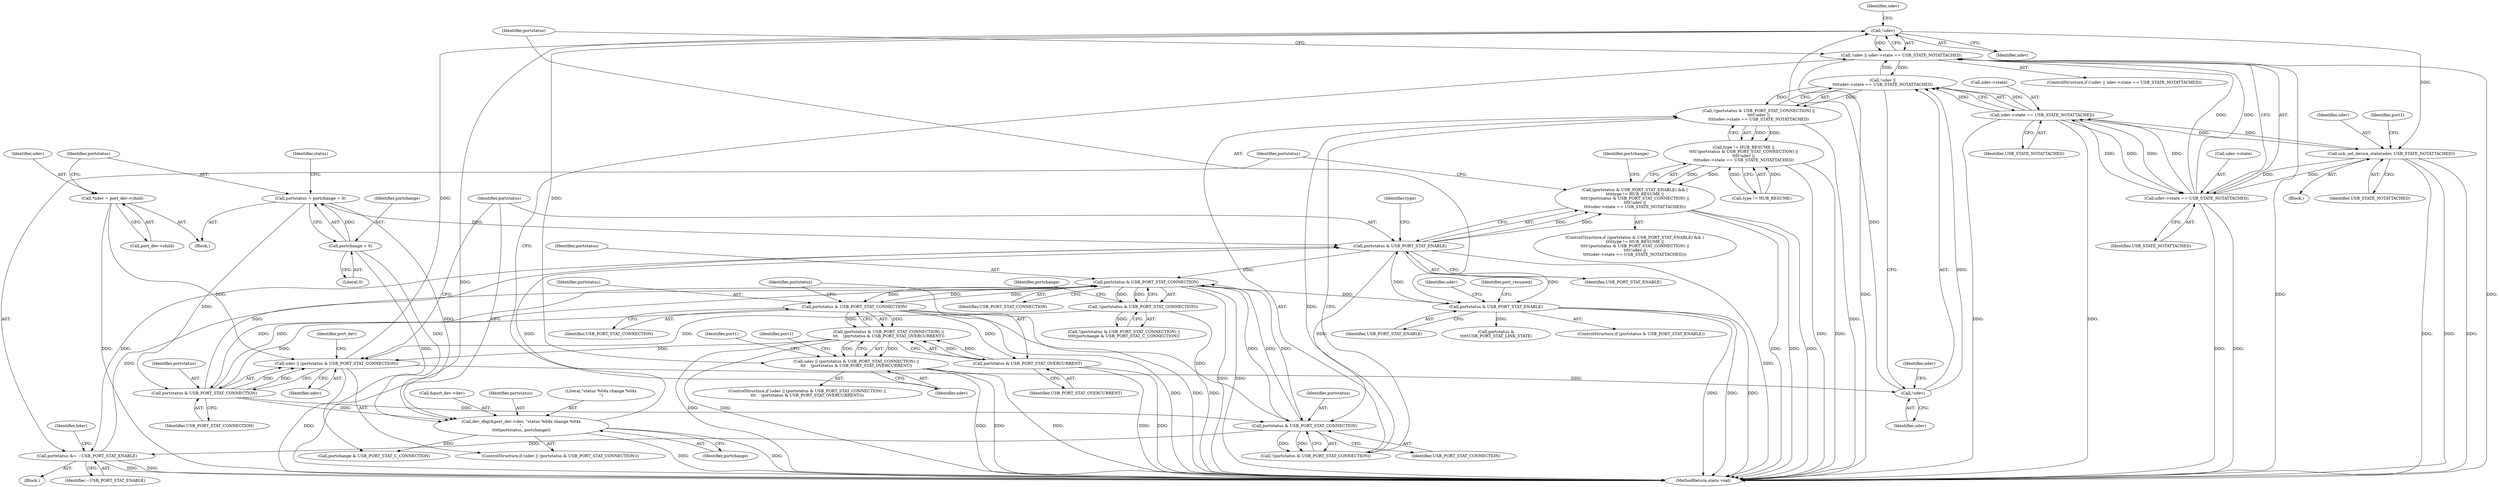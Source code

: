 digraph "0_linux_e50293ef9775c5f1cf3fcc093037dd6a8c5684ea@pointer" {
"1000443" [label="(Call,!udev)"];
"1000347" [label="(Call,!udev)"];
"1000319" [label="(Call,udev || (portstatus & USB_PORT_STAT_CONNECTION))"];
"1000297" [label="(Call,*udev = port_dev->child)"];
"1000454" [label="(Call,(portstatus & USB_PORT_STAT_CONNECTION) ||\n\t\t\t    (portstatus & USB_PORT_STAT_OVERCURRENT))"];
"1000455" [label="(Call,portstatus & USB_PORT_STAT_CONNECTION)"];
"1000430" [label="(Call,portstatus & USB_PORT_STAT_CONNECTION)"];
"1000355" [label="(Call,portstatus &= ~USB_PORT_STAT_ENABLE)"];
"1000343" [label="(Call,portstatus & USB_PORT_STAT_CONNECTION)"];
"1000334" [label="(Call,portstatus & USB_PORT_STAT_ENABLE)"];
"1000304" [label="(Call,portstatus = portchange = 0)"];
"1000306" [label="(Call,portchange = 0)"];
"1000324" [label="(Call,dev_dbg(&port_dev->dev, \"status %04x change %04x\n\",\n\t\t\t\t\tportstatus, portchange))"];
"1000321" [label="(Call,portstatus & USB_PORT_STAT_CONNECTION)"];
"1000468" [label="(Call,portstatus & USB_PORT_STAT_ENABLE)"];
"1000458" [label="(Call,portstatus & USB_PORT_STAT_OVERCURRENT)"];
"1000429" [label="(Call,!(portstatus & USB_PORT_STAT_CONNECTION))"];
"1000442" [label="(Call,!udev || udev->state == USB_STATE_NOTATTACHED)"];
"1000346" [label="(Call,!udev ||\n\t\t\t\tudev->state == USB_STATE_NOTATTACHED)"];
"1000341" [label="(Call,!(portstatus & USB_PORT_STAT_CONNECTION) ||\n\t\t\t\t!udev ||\n\t\t\t\tudev->state == USB_STATE_NOTATTACHED)"];
"1000337" [label="(Call,type != HUB_RESUME ||\n\t\t\t\t!(portstatus & USB_PORT_STAT_CONNECTION) ||\n\t\t\t\t!udev ||\n\t\t\t\tudev->state == USB_STATE_NOTATTACHED)"];
"1000333" [label="(Call,(portstatus & USB_PORT_STAT_ENABLE) && (\n\t\t\t\ttype != HUB_RESUME ||\n\t\t\t\t!(portstatus & USB_PORT_STAT_CONNECTION) ||\n\t\t\t\t!udev ||\n\t\t\t\tudev->state == USB_STATE_NOTATTACHED))"];
"1000452" [label="(Call,udev || (portstatus & USB_PORT_STAT_CONNECTION) ||\n\t\t\t    (portstatus & USB_PORT_STAT_OVERCURRENT))"];
"1000518" [label="(Call,usb_set_device_state(udev, USB_STATE_NOTATTACHED))"];
"1000349" [label="(Call,udev->state == USB_STATE_NOTATTACHED)"];
"1000445" [label="(Call,udev->state == USB_STATE_NOTATTACHED)"];
"1000443" [label="(Call,!udev)"];
"1000367" [label="(Call,portchange & USB_PORT_STAT_C_CONNECTION)"];
"1000458" [label="(Call,portstatus & USB_PORT_STAT_OVERCURRENT)"];
"1000335" [label="(Identifier,portstatus)"];
"1000357" [label="(Identifier,~USB_PORT_STAT_ENABLE)"];
"1000442" [label="(Call,!udev || udev->state == USB_STATE_NOTATTACHED)"];
"1000428" [label="(Call,!(portstatus & USB_PORT_STAT_CONNECTION) ||\n\t\t\t\t(portchange & USB_PORT_STAT_C_CONNECTION))"];
"1000432" [label="(Identifier,USB_PORT_STAT_CONNECTION)"];
"1000332" [label="(ControlStructure,if ((portstatus & USB_PORT_STAT_ENABLE) && (\n\t\t\t\ttype != HUB_RESUME ||\n\t\t\t\t!(portstatus & USB_PORT_STAT_CONNECTION) ||\n\t\t\t\t!udev ||\n\t\t\t\tudev->state == USB_STATE_NOTATTACHED)))"];
"1000519" [label="(Identifier,udev)"];
"1000298" [label="(Identifier,udev)"];
"1000497" [label="(Identifier,udev)"];
"1000456" [label="(Identifier,portstatus)"];
"1000297" [label="(Call,*udev = port_dev->child)"];
"1000325" [label="(Call,&port_dev->dev)"];
"1000434" [label="(Identifier,portchange)"];
"1000308" [label="(Literal,0)"];
"1000355" [label="(Call,portstatus &= ~USB_PORT_STAT_ENABLE)"];
"1000470" [label="(Identifier,USB_PORT_STAT_ENABLE)"];
"1000322" [label="(Identifier,portstatus)"];
"1000339" [label="(Identifier,type)"];
"1000460" [label="(Identifier,USB_PORT_STAT_OVERCURRENT)"];
"1000361" [label="(Identifier,hdev)"];
"1000520" [label="(Identifier,USB_STATE_NOTATTACHED)"];
"1000299" [label="(Call,port_dev->child)"];
"1000330" [label="(Identifier,portstatus)"];
"1000336" [label="(Identifier,USB_PORT_STAT_ENABLE)"];
"1000517" [label="(Block,)"];
"1000329" [label="(Literal,\"status %04x change %04x\n\")"];
"1000324" [label="(Call,dev_dbg(&port_dev->dev, \"status %04x change %04x\n\",\n\t\t\t\t\tportstatus, portchange))"];
"1000333" [label="(Call,(portstatus & USB_PORT_STAT_ENABLE) && (\n\t\t\t\ttype != HUB_RESUME ||\n\t\t\t\t!(portstatus & USB_PORT_STAT_CONNECTION) ||\n\t\t\t\t!udev ||\n\t\t\t\tudev->state == USB_STATE_NOTATTACHED))"];
"1000429" [label="(Call,!(portstatus & USB_PORT_STAT_CONNECTION))"];
"1000327" [label="(Identifier,port_dev)"];
"1000341" [label="(Call,!(portstatus & USB_PORT_STAT_CONNECTION) ||\n\t\t\t\t!udev ||\n\t\t\t\tudev->state == USB_STATE_NOTATTACHED)"];
"1000345" [label="(Identifier,USB_PORT_STAT_CONNECTION)"];
"1000306" [label="(Call,portchange = 0)"];
"1000323" [label="(Identifier,USB_PORT_STAT_CONNECTION)"];
"1000284" [label="(Identifier,port1)"];
"1000446" [label="(Call,udev->state)"];
"1000350" [label="(Call,udev->state)"];
"1000334" [label="(Call,portstatus & USB_PORT_STAT_ENABLE)"];
"1000305" [label="(Identifier,portstatus)"];
"1000474" [label="(Identifier,port_resumed)"];
"1000444" [label="(Identifier,udev)"];
"1000451" [label="(ControlStructure,if (udev || (portstatus & USB_PORT_STAT_CONNECTION) ||\n\t\t\t    (portstatus & USB_PORT_STAT_OVERCURRENT)))"];
"1000459" [label="(Identifier,portstatus)"];
"1000452" [label="(Call,udev || (portstatus & USB_PORT_STAT_CONNECTION) ||\n\t\t\t    (portstatus & USB_PORT_STAT_OVERCURRENT))"];
"1000455" [label="(Call,portstatus & USB_PORT_STAT_CONNECTION)"];
"1000285" [label="(Block,)"];
"1000476" [label="(Call,portstatus &\n\t\t\t\t\tUSB_PORT_STAT_LINK_STATE)"];
"1000343" [label="(Call,portstatus & USB_PORT_STAT_CONNECTION)"];
"1000342" [label="(Call,!(portstatus & USB_PORT_STAT_CONNECTION))"];
"1000447" [label="(Identifier,udev)"];
"1000337" [label="(Call,type != HUB_RESUME ||\n\t\t\t\t!(portstatus & USB_PORT_STAT_CONNECTION) ||\n\t\t\t\t!udev ||\n\t\t\t\tudev->state == USB_STATE_NOTATTACHED)"];
"1000441" [label="(ControlStructure,if (!udev || udev->state == USB_STATE_NOTATTACHED))"];
"1000344" [label="(Identifier,portstatus)"];
"1000468" [label="(Call,portstatus & USB_PORT_STAT_ENABLE)"];
"1000318" [label="(ControlStructure,if (udev || (portstatus & USB_PORT_STAT_CONNECTION)))"];
"1000431" [label="(Identifier,portstatus)"];
"1000351" [label="(Identifier,udev)"];
"1000522" [label="(Identifier,port1)"];
"1000518" [label="(Call,usb_set_device_state(udev, USB_STATE_NOTATTACHED))"];
"1000346" [label="(Call,!udev ||\n\t\t\t\tudev->state == USB_STATE_NOTATTACHED)"];
"1000349" [label="(Call,udev->state == USB_STATE_NOTATTACHED)"];
"1000445" [label="(Call,udev->state == USB_STATE_NOTATTACHED)"];
"1000304" [label="(Call,portstatus = portchange = 0)"];
"1000467" [label="(ControlStructure,if (portstatus & USB_PORT_STAT_ENABLE))"];
"1000449" [label="(Identifier,USB_STATE_NOTATTACHED)"];
"1000347" [label="(Call,!udev)"];
"1000320" [label="(Identifier,udev)"];
"1000603" [label="(MethodReturn,static void)"];
"1000338" [label="(Call,type != HUB_RESUME)"];
"1000348" [label="(Identifier,udev)"];
"1000321" [label="(Call,portstatus & USB_PORT_STAT_CONNECTION)"];
"1000454" [label="(Call,(portstatus & USB_PORT_STAT_CONNECTION) ||\n\t\t\t    (portstatus & USB_PORT_STAT_OVERCURRENT))"];
"1000469" [label="(Identifier,portstatus)"];
"1000368" [label="(Identifier,portchange)"];
"1000354" [label="(Block,)"];
"1000453" [label="(Identifier,udev)"];
"1000457" [label="(Identifier,USB_PORT_STAT_CONNECTION)"];
"1000356" [label="(Identifier,portstatus)"];
"1000319" [label="(Call,udev || (portstatus & USB_PORT_STAT_CONNECTION))"];
"1000331" [label="(Identifier,portchange)"];
"1000430" [label="(Call,portstatus & USB_PORT_STAT_CONNECTION)"];
"1000307" [label="(Identifier,portchange)"];
"1000462" [label="(Identifier,port1)"];
"1000353" [label="(Identifier,USB_STATE_NOTATTACHED)"];
"1000310" [label="(Identifier,status)"];
"1000443" -> "1000442"  [label="AST: "];
"1000443" -> "1000444"  [label="CFG: "];
"1000444" -> "1000443"  [label="AST: "];
"1000447" -> "1000443"  [label="CFG: "];
"1000442" -> "1000443"  [label="CFG: "];
"1000443" -> "1000603"  [label="DDG: "];
"1000443" -> "1000442"  [label="DDG: "];
"1000347" -> "1000443"  [label="DDG: "];
"1000319" -> "1000443"  [label="DDG: "];
"1000443" -> "1000452"  [label="DDG: "];
"1000443" -> "1000518"  [label="DDG: "];
"1000347" -> "1000346"  [label="AST: "];
"1000347" -> "1000348"  [label="CFG: "];
"1000348" -> "1000347"  [label="AST: "];
"1000351" -> "1000347"  [label="CFG: "];
"1000346" -> "1000347"  [label="CFG: "];
"1000347" -> "1000346"  [label="DDG: "];
"1000319" -> "1000347"  [label="DDG: "];
"1000319" -> "1000318"  [label="AST: "];
"1000319" -> "1000320"  [label="CFG: "];
"1000319" -> "1000321"  [label="CFG: "];
"1000320" -> "1000319"  [label="AST: "];
"1000321" -> "1000319"  [label="AST: "];
"1000327" -> "1000319"  [label="CFG: "];
"1000335" -> "1000319"  [label="CFG: "];
"1000319" -> "1000603"  [label="DDG: "];
"1000297" -> "1000319"  [label="DDG: "];
"1000454" -> "1000319"  [label="DDG: "];
"1000429" -> "1000319"  [label="DDG: "];
"1000321" -> "1000319"  [label="DDG: "];
"1000321" -> "1000319"  [label="DDG: "];
"1000297" -> "1000285"  [label="AST: "];
"1000297" -> "1000299"  [label="CFG: "];
"1000298" -> "1000297"  [label="AST: "];
"1000299" -> "1000297"  [label="AST: "];
"1000305" -> "1000297"  [label="CFG: "];
"1000297" -> "1000603"  [label="DDG: "];
"1000454" -> "1000452"  [label="AST: "];
"1000454" -> "1000455"  [label="CFG: "];
"1000454" -> "1000458"  [label="CFG: "];
"1000455" -> "1000454"  [label="AST: "];
"1000458" -> "1000454"  [label="AST: "];
"1000452" -> "1000454"  [label="CFG: "];
"1000454" -> "1000603"  [label="DDG: "];
"1000454" -> "1000603"  [label="DDG: "];
"1000454" -> "1000452"  [label="DDG: "];
"1000454" -> "1000452"  [label="DDG: "];
"1000455" -> "1000454"  [label="DDG: "];
"1000455" -> "1000454"  [label="DDG: "];
"1000458" -> "1000454"  [label="DDG: "];
"1000458" -> "1000454"  [label="DDG: "];
"1000455" -> "1000457"  [label="CFG: "];
"1000456" -> "1000455"  [label="AST: "];
"1000457" -> "1000455"  [label="AST: "];
"1000459" -> "1000455"  [label="CFG: "];
"1000455" -> "1000603"  [label="DDG: "];
"1000455" -> "1000603"  [label="DDG: "];
"1000455" -> "1000321"  [label="DDG: "];
"1000455" -> "1000343"  [label="DDG: "];
"1000455" -> "1000430"  [label="DDG: "];
"1000430" -> "1000455"  [label="DDG: "];
"1000430" -> "1000455"  [label="DDG: "];
"1000455" -> "1000458"  [label="DDG: "];
"1000430" -> "1000429"  [label="AST: "];
"1000430" -> "1000432"  [label="CFG: "];
"1000431" -> "1000430"  [label="AST: "];
"1000432" -> "1000430"  [label="AST: "];
"1000429" -> "1000430"  [label="CFG: "];
"1000430" -> "1000603"  [label="DDG: "];
"1000430" -> "1000603"  [label="DDG: "];
"1000430" -> "1000321"  [label="DDG: "];
"1000430" -> "1000343"  [label="DDG: "];
"1000430" -> "1000429"  [label="DDG: "];
"1000430" -> "1000429"  [label="DDG: "];
"1000355" -> "1000430"  [label="DDG: "];
"1000343" -> "1000430"  [label="DDG: "];
"1000343" -> "1000430"  [label="DDG: "];
"1000334" -> "1000430"  [label="DDG: "];
"1000321" -> "1000430"  [label="DDG: "];
"1000430" -> "1000468"  [label="DDG: "];
"1000355" -> "1000354"  [label="AST: "];
"1000355" -> "1000357"  [label="CFG: "];
"1000356" -> "1000355"  [label="AST: "];
"1000357" -> "1000355"  [label="AST: "];
"1000361" -> "1000355"  [label="CFG: "];
"1000355" -> "1000603"  [label="DDG: "];
"1000355" -> "1000603"  [label="DDG: "];
"1000343" -> "1000355"  [label="DDG: "];
"1000334" -> "1000355"  [label="DDG: "];
"1000343" -> "1000342"  [label="AST: "];
"1000343" -> "1000345"  [label="CFG: "];
"1000344" -> "1000343"  [label="AST: "];
"1000345" -> "1000343"  [label="AST: "];
"1000342" -> "1000343"  [label="CFG: "];
"1000343" -> "1000342"  [label="DDG: "];
"1000343" -> "1000342"  [label="DDG: "];
"1000334" -> "1000343"  [label="DDG: "];
"1000321" -> "1000343"  [label="DDG: "];
"1000334" -> "1000333"  [label="AST: "];
"1000334" -> "1000336"  [label="CFG: "];
"1000335" -> "1000334"  [label="AST: "];
"1000336" -> "1000334"  [label="AST: "];
"1000339" -> "1000334"  [label="CFG: "];
"1000333" -> "1000334"  [label="CFG: "];
"1000334" -> "1000603"  [label="DDG: "];
"1000334" -> "1000333"  [label="DDG: "];
"1000334" -> "1000333"  [label="DDG: "];
"1000304" -> "1000334"  [label="DDG: "];
"1000324" -> "1000334"  [label="DDG: "];
"1000321" -> "1000334"  [label="DDG: "];
"1000468" -> "1000334"  [label="DDG: "];
"1000334" -> "1000468"  [label="DDG: "];
"1000304" -> "1000285"  [label="AST: "];
"1000304" -> "1000306"  [label="CFG: "];
"1000305" -> "1000304"  [label="AST: "];
"1000306" -> "1000304"  [label="AST: "];
"1000310" -> "1000304"  [label="CFG: "];
"1000306" -> "1000304"  [label="DDG: "];
"1000304" -> "1000321"  [label="DDG: "];
"1000304" -> "1000324"  [label="DDG: "];
"1000306" -> "1000308"  [label="CFG: "];
"1000307" -> "1000306"  [label="AST: "];
"1000308" -> "1000306"  [label="AST: "];
"1000306" -> "1000324"  [label="DDG: "];
"1000306" -> "1000367"  [label="DDG: "];
"1000324" -> "1000318"  [label="AST: "];
"1000324" -> "1000331"  [label="CFG: "];
"1000325" -> "1000324"  [label="AST: "];
"1000329" -> "1000324"  [label="AST: "];
"1000330" -> "1000324"  [label="AST: "];
"1000331" -> "1000324"  [label="AST: "];
"1000335" -> "1000324"  [label="CFG: "];
"1000324" -> "1000603"  [label="DDG: "];
"1000324" -> "1000603"  [label="DDG: "];
"1000321" -> "1000324"  [label="DDG: "];
"1000324" -> "1000367"  [label="DDG: "];
"1000321" -> "1000323"  [label="CFG: "];
"1000322" -> "1000321"  [label="AST: "];
"1000323" -> "1000321"  [label="AST: "];
"1000468" -> "1000467"  [label="AST: "];
"1000468" -> "1000470"  [label="CFG: "];
"1000469" -> "1000468"  [label="AST: "];
"1000470" -> "1000468"  [label="AST: "];
"1000474" -> "1000468"  [label="CFG: "];
"1000497" -> "1000468"  [label="CFG: "];
"1000468" -> "1000603"  [label="DDG: "];
"1000468" -> "1000603"  [label="DDG: "];
"1000468" -> "1000603"  [label="DDG: "];
"1000468" -> "1000476"  [label="DDG: "];
"1000458" -> "1000460"  [label="CFG: "];
"1000459" -> "1000458"  [label="AST: "];
"1000460" -> "1000458"  [label="AST: "];
"1000458" -> "1000603"  [label="DDG: "];
"1000458" -> "1000603"  [label="DDG: "];
"1000429" -> "1000428"  [label="AST: "];
"1000434" -> "1000429"  [label="CFG: "];
"1000428" -> "1000429"  [label="CFG: "];
"1000429" -> "1000603"  [label="DDG: "];
"1000429" -> "1000428"  [label="DDG: "];
"1000442" -> "1000441"  [label="AST: "];
"1000442" -> "1000445"  [label="CFG: "];
"1000445" -> "1000442"  [label="AST: "];
"1000453" -> "1000442"  [label="CFG: "];
"1000469" -> "1000442"  [label="CFG: "];
"1000442" -> "1000603"  [label="DDG: "];
"1000442" -> "1000603"  [label="DDG: "];
"1000442" -> "1000603"  [label="DDG: "];
"1000442" -> "1000346"  [label="DDG: "];
"1000346" -> "1000442"  [label="DDG: "];
"1000445" -> "1000442"  [label="DDG: "];
"1000445" -> "1000442"  [label="DDG: "];
"1000346" -> "1000341"  [label="AST: "];
"1000346" -> "1000349"  [label="CFG: "];
"1000349" -> "1000346"  [label="AST: "];
"1000341" -> "1000346"  [label="CFG: "];
"1000346" -> "1000341"  [label="DDG: "];
"1000346" -> "1000341"  [label="DDG: "];
"1000349" -> "1000346"  [label="DDG: "];
"1000349" -> "1000346"  [label="DDG: "];
"1000341" -> "1000337"  [label="AST: "];
"1000341" -> "1000342"  [label="CFG: "];
"1000342" -> "1000341"  [label="AST: "];
"1000337" -> "1000341"  [label="CFG: "];
"1000341" -> "1000603"  [label="DDG: "];
"1000341" -> "1000337"  [label="DDG: "];
"1000341" -> "1000337"  [label="DDG: "];
"1000342" -> "1000341"  [label="DDG: "];
"1000337" -> "1000333"  [label="AST: "];
"1000337" -> "1000338"  [label="CFG: "];
"1000338" -> "1000337"  [label="AST: "];
"1000333" -> "1000337"  [label="CFG: "];
"1000337" -> "1000603"  [label="DDG: "];
"1000337" -> "1000603"  [label="DDG: "];
"1000337" -> "1000333"  [label="DDG: "];
"1000337" -> "1000333"  [label="DDG: "];
"1000338" -> "1000337"  [label="DDG: "];
"1000338" -> "1000337"  [label="DDG: "];
"1000333" -> "1000332"  [label="AST: "];
"1000356" -> "1000333"  [label="CFG: "];
"1000368" -> "1000333"  [label="CFG: "];
"1000333" -> "1000603"  [label="DDG: "];
"1000333" -> "1000603"  [label="DDG: "];
"1000333" -> "1000603"  [label="DDG: "];
"1000452" -> "1000451"  [label="AST: "];
"1000452" -> "1000453"  [label="CFG: "];
"1000453" -> "1000452"  [label="AST: "];
"1000462" -> "1000452"  [label="CFG: "];
"1000284" -> "1000452"  [label="CFG: "];
"1000452" -> "1000603"  [label="DDG: "];
"1000452" -> "1000603"  [label="DDG: "];
"1000452" -> "1000603"  [label="DDG: "];
"1000518" -> "1000517"  [label="AST: "];
"1000518" -> "1000520"  [label="CFG: "];
"1000519" -> "1000518"  [label="AST: "];
"1000520" -> "1000518"  [label="AST: "];
"1000522" -> "1000518"  [label="CFG: "];
"1000518" -> "1000603"  [label="DDG: "];
"1000518" -> "1000603"  [label="DDG: "];
"1000518" -> "1000603"  [label="DDG: "];
"1000518" -> "1000349"  [label="DDG: "];
"1000518" -> "1000445"  [label="DDG: "];
"1000349" -> "1000518"  [label="DDG: "];
"1000445" -> "1000518"  [label="DDG: "];
"1000349" -> "1000353"  [label="CFG: "];
"1000350" -> "1000349"  [label="AST: "];
"1000353" -> "1000349"  [label="AST: "];
"1000349" -> "1000603"  [label="DDG: "];
"1000349" -> "1000603"  [label="DDG: "];
"1000445" -> "1000349"  [label="DDG: "];
"1000445" -> "1000349"  [label="DDG: "];
"1000349" -> "1000445"  [label="DDG: "];
"1000349" -> "1000445"  [label="DDG: "];
"1000445" -> "1000449"  [label="CFG: "];
"1000446" -> "1000445"  [label="AST: "];
"1000449" -> "1000445"  [label="AST: "];
"1000445" -> "1000603"  [label="DDG: "];
"1000445" -> "1000603"  [label="DDG: "];
}
